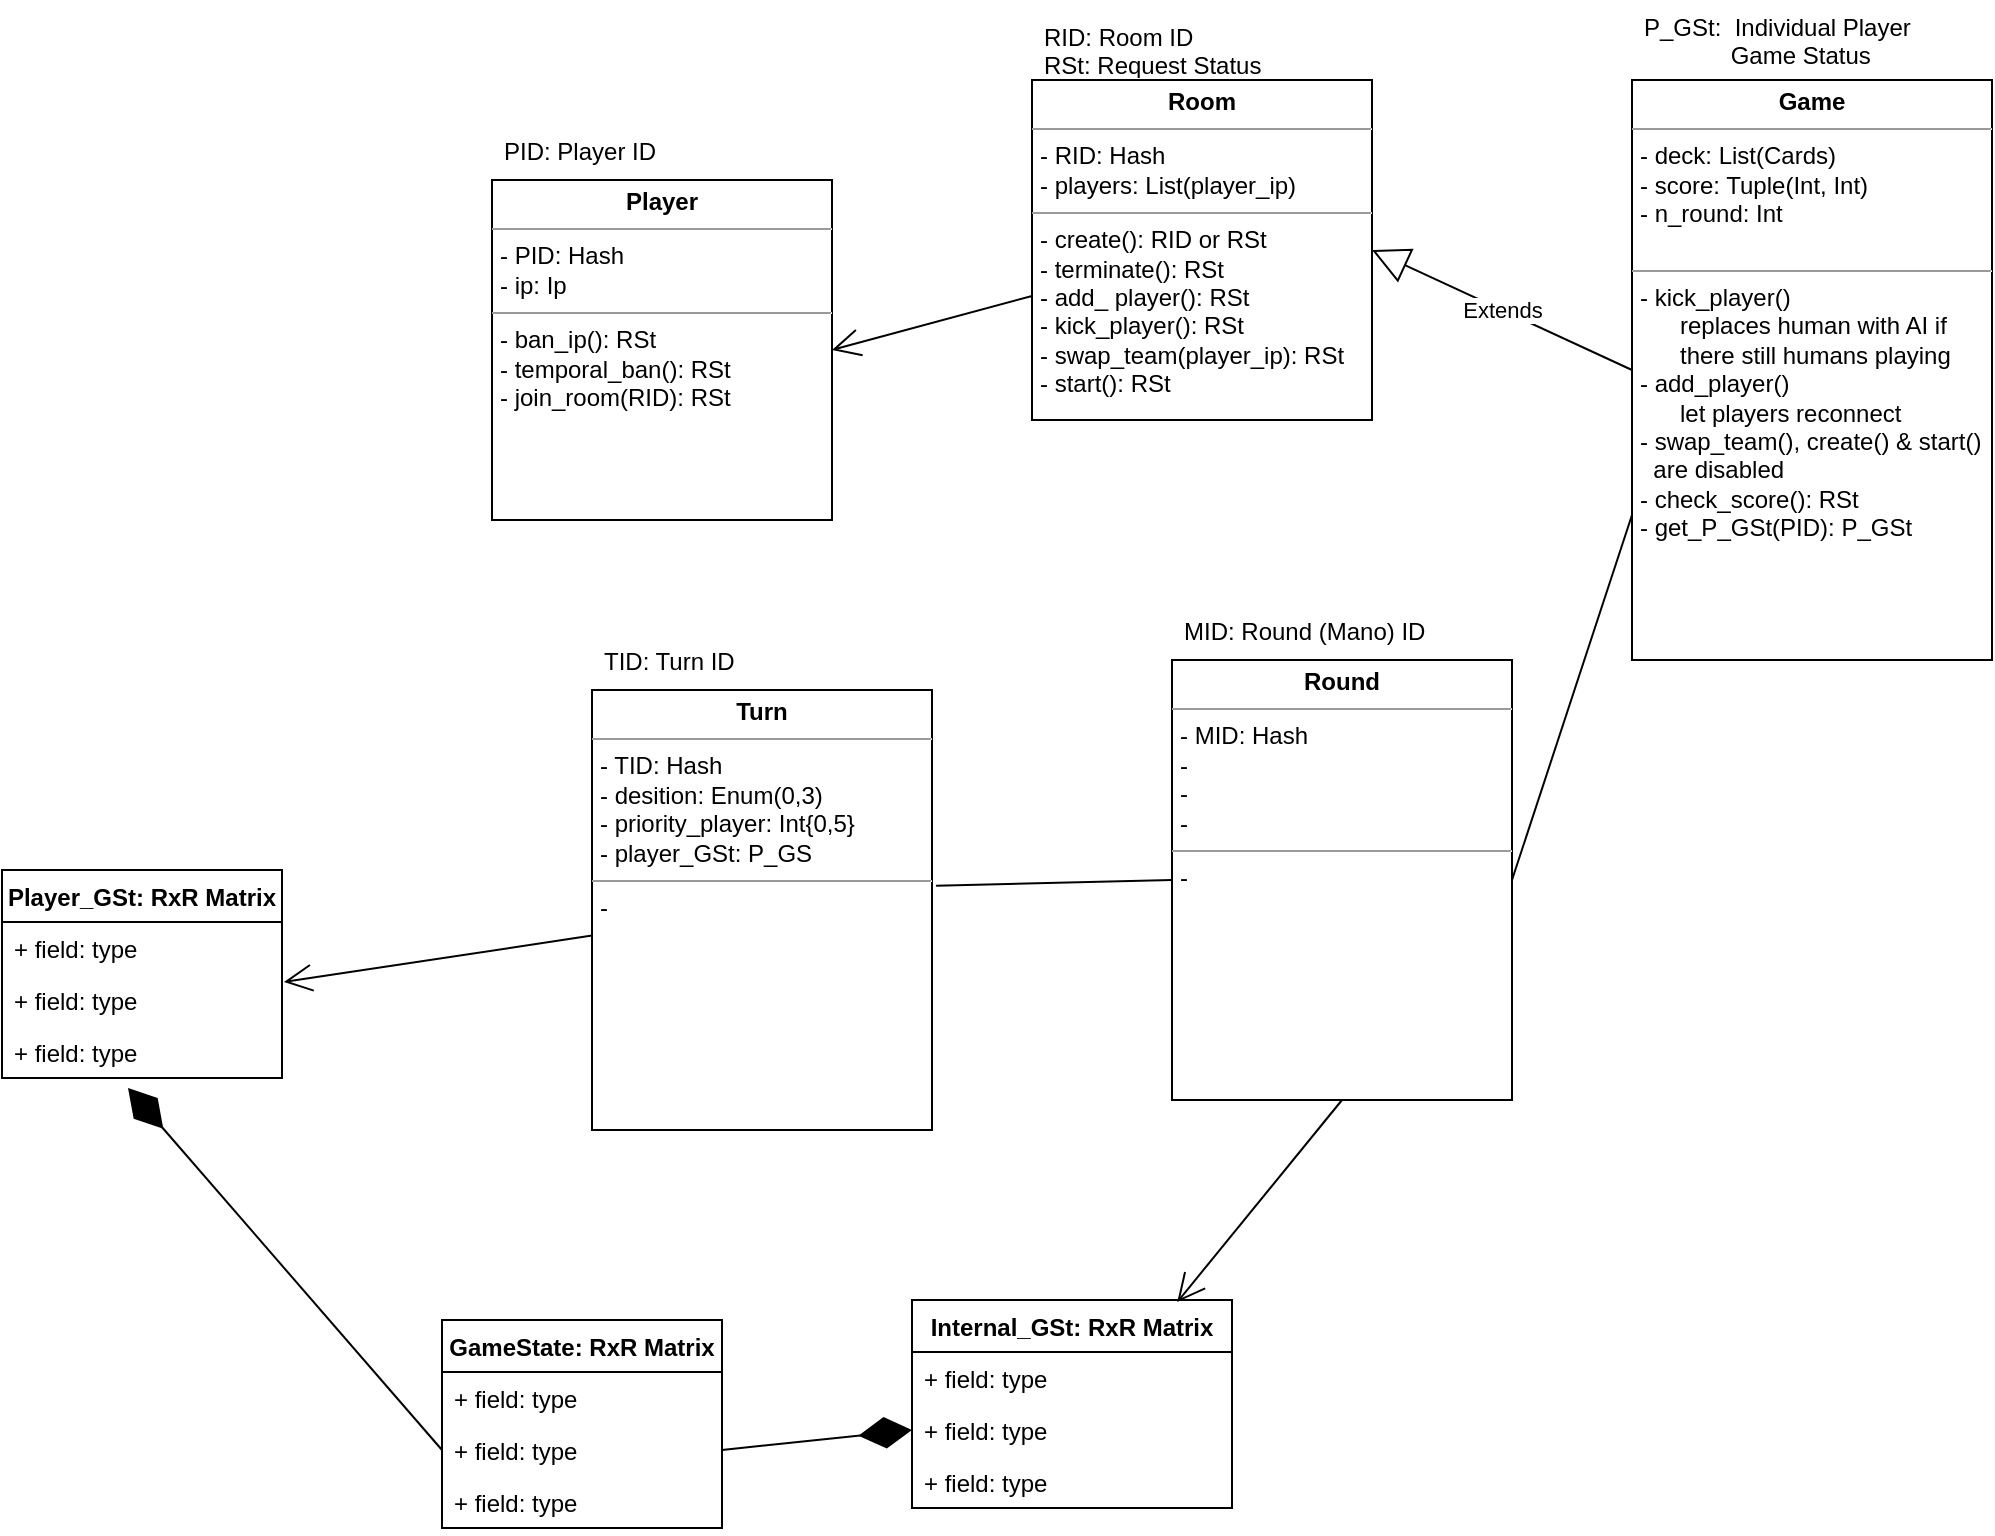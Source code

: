 <mxfile version="16.6.3" type="device"><diagram id="ZFiSSLnFbm2rVsSRGftH" name="Page-1"><mxGraphModel dx="2272" dy="772" grid="1" gridSize="10" guides="1" tooltips="1" connect="1" arrows="1" fold="1" page="1" pageScale="1" pageWidth="850" pageHeight="1100" math="0" shadow="0"><root><mxCell id="0"/><mxCell id="1" parent="0"/><mxCell id="_lA3j3wKn60LeWR-45_0-1" value="&lt;p style=&quot;margin: 0px ; margin-top: 4px ; text-align: center&quot;&gt;&lt;b&gt;Room&lt;/b&gt;&lt;/p&gt;&lt;hr size=&quot;1&quot;&gt;&lt;p style=&quot;margin: 0px ; margin-left: 4px&quot;&gt;- RID: Hash&lt;/p&gt;&lt;p style=&quot;margin: 0px ; margin-left: 4px&quot;&gt;- players: List(player_ip)&lt;/p&gt;&lt;hr size=&quot;1&quot;&gt;&lt;p style=&quot;margin: 0px ; margin-left: 4px&quot;&gt;- create(): RID or RSt&lt;/p&gt;&lt;p style=&quot;margin: 0px ; margin-left: 4px&quot;&gt;- terminate(): RSt&lt;/p&gt;&lt;p style=&quot;margin: 0px ; margin-left: 4px&quot;&gt;- add_ player(): RSt&lt;/p&gt;&lt;p style=&quot;margin: 0px ; margin-left: 4px&quot;&gt;- kick_player(): RSt&lt;/p&gt;&lt;p style=&quot;margin: 0px ; margin-left: 4px&quot;&gt;- swap_team(player_ip): RSt&lt;/p&gt;&lt;p style=&quot;margin: 0px ; margin-left: 4px&quot;&gt;- start(): RSt&lt;/p&gt;" style="verticalAlign=top;align=left;overflow=fill;fontSize=12;fontFamily=Helvetica;html=1;" vertex="1" parent="1"><mxGeometry x="340" y="350" width="170" height="170" as="geometry"/></mxCell><mxCell id="_lA3j3wKn60LeWR-45_0-3" value="&lt;p style=&quot;margin: 0px ; margin-top: 4px ; text-align: center&quot;&gt;&lt;b&gt;Game&lt;/b&gt;&lt;/p&gt;&lt;hr size=&quot;1&quot;&gt;&lt;p style=&quot;margin: 0px ; margin-left: 4px&quot;&gt;- deck: List(Cards)&lt;br&gt;&lt;/p&gt;&lt;p style=&quot;margin: 0px ; margin-left: 4px&quot;&gt;- score: Tuple(Int, Int)&lt;/p&gt;&lt;p style=&quot;margin: 0px ; margin-left: 4px&quot;&gt;- n_round: Int&lt;/p&gt;&lt;p style=&quot;margin: 0px ; margin-left: 4px&quot;&gt;&lt;br&gt;&lt;/p&gt;&lt;hr size=&quot;1&quot;&gt;&lt;p style=&quot;margin: 0px ; margin-left: 4px&quot;&gt;- kick_player()&lt;/p&gt;&lt;p style=&quot;margin: 0px ; margin-left: 4px&quot;&gt;&amp;nbsp; &amp;nbsp; &amp;nbsp; replaces human with AI&amp;nbsp;&lt;span&gt;if&amp;nbsp;&amp;nbsp;&lt;/span&gt;&lt;/p&gt;&lt;p style=&quot;margin: 0px ; margin-left: 4px&quot;&gt;&lt;span&gt;&amp;nbsp; &amp;nbsp; &amp;nbsp; there still humans playing&lt;/span&gt;&lt;/p&gt;&lt;p style=&quot;margin: 0px ; margin-left: 4px&quot;&gt;&lt;span&gt;- add_player()&lt;/span&gt;&lt;/p&gt;&lt;p style=&quot;margin: 0px ; margin-left: 4px&quot;&gt;&lt;span&gt;&amp;nbsp; &amp;nbsp; &amp;nbsp; let players reconnect&lt;/span&gt;&lt;/p&gt;&lt;p style=&quot;margin: 0px ; margin-left: 4px&quot;&gt;&lt;span&gt;- swap_team(), create() &amp;amp; start()&lt;/span&gt;&lt;/p&gt;&lt;p style=&quot;margin: 0px ; margin-left: 4px&quot;&gt;&lt;span&gt;&amp;nbsp; are disabled&lt;/span&gt;&lt;/p&gt;&lt;p style=&quot;margin: 0px ; margin-left: 4px&quot;&gt;&lt;span&gt;- check_score(): RSt&lt;/span&gt;&lt;/p&gt;&lt;p style=&quot;margin: 0px ; margin-left: 4px&quot;&gt;&lt;span&gt;- get_P_GSt(PID): P_GSt&lt;/span&gt;&lt;/p&gt;" style="verticalAlign=top;align=left;overflow=fill;fontSize=12;fontFamily=Helvetica;html=1;" vertex="1" parent="1"><mxGeometry x="640" y="350" width="180" height="290" as="geometry"/></mxCell><mxCell id="_lA3j3wKn60LeWR-45_0-4" value="Extends" style="endArrow=block;endSize=16;endFill=0;html=1;rounded=0;entryX=1;entryY=0.5;entryDx=0;entryDy=0;exitX=0;exitY=0.5;exitDx=0;exitDy=0;" edge="1" parent="1" source="_lA3j3wKn60LeWR-45_0-3" target="_lA3j3wKn60LeWR-45_0-1"><mxGeometry width="160" relative="1" as="geometry"><mxPoint x="540" y="330" as="sourcePoint"/><mxPoint x="700" y="330" as="targetPoint"/></mxGeometry></mxCell><mxCell id="_lA3j3wKn60LeWR-45_0-5" value="&lt;p style=&quot;margin: 0px ; margin-top: 4px ; text-align: center&quot;&gt;&lt;b&gt;Player&lt;/b&gt;&lt;/p&gt;&lt;hr size=&quot;1&quot;&gt;&lt;p style=&quot;margin: 0px ; margin-left: 4px&quot;&gt;- PID: Hash&lt;/p&gt;&lt;p style=&quot;margin: 0px ; margin-left: 4px&quot;&gt;- ip: Ip&lt;/p&gt;&lt;hr size=&quot;1&quot;&gt;&lt;p style=&quot;margin: 0px ; margin-left: 4px&quot;&gt;&lt;span&gt;- ban_ip(): RSt&lt;/span&gt;&lt;/p&gt;&lt;p style=&quot;margin: 0px ; margin-left: 4px&quot;&gt;&lt;span&gt;- temporal_ban(): RSt&lt;/span&gt;&lt;/p&gt;&lt;p style=&quot;margin: 0px ; margin-left: 4px&quot;&gt;&lt;span&gt;- join_room(RID): RSt&lt;/span&gt;&lt;/p&gt;" style="verticalAlign=top;align=left;overflow=fill;fontSize=12;fontFamily=Helvetica;html=1;" vertex="1" parent="1"><mxGeometry x="70" y="400" width="170" height="170" as="geometry"/></mxCell><mxCell id="_lA3j3wKn60LeWR-45_0-7" value="" style="endArrow=open;endFill=1;endSize=12;html=1;rounded=0;entryX=1;entryY=0.5;entryDx=0;entryDy=0;" edge="1" parent="1" source="_lA3j3wKn60LeWR-45_0-1" target="_lA3j3wKn60LeWR-45_0-5"><mxGeometry width="160" relative="1" as="geometry"><mxPoint x="390" y="700" as="sourcePoint"/><mxPoint x="550" y="700" as="targetPoint"/></mxGeometry></mxCell><mxCell id="_lA3j3wKn60LeWR-45_0-8" value="PID: Player ID" style="text;strokeColor=none;fillColor=none;align=left;verticalAlign=middle;spacingLeft=4;spacingRight=4;overflow=hidden;points=[[0,0.5],[1,0.5]];portConstraint=eastwest;rotatable=0;" vertex="1" parent="1"><mxGeometry x="70" y="370" width="150" height="30" as="geometry"/></mxCell><mxCell id="_lA3j3wKn60LeWR-45_0-9" value="RID: Room ID&#10;RSt: Request Status " style="text;strokeColor=none;fillColor=none;align=left;verticalAlign=middle;spacingLeft=4;spacingRight=4;overflow=hidden;points=[[0,0.5],[1,0.5]];portConstraint=eastwest;rotatable=0;" vertex="1" parent="1"><mxGeometry x="340" y="320" width="150" height="30" as="geometry"/></mxCell><mxCell id="_lA3j3wKn60LeWR-45_0-10" value="P_GSt:  Individual Player&#10;             Game Status" style="text;strokeColor=none;fillColor=none;align=left;verticalAlign=middle;spacingLeft=4;spacingRight=4;overflow=hidden;points=[[0,0.5],[1,0.5]];portConstraint=eastwest;rotatable=0;" vertex="1" parent="1"><mxGeometry x="640" y="310" width="150" height="40" as="geometry"/></mxCell><mxCell id="_lA3j3wKn60LeWR-45_0-13" value="&lt;p style=&quot;margin: 0px ; margin-top: 4px ; text-align: center&quot;&gt;&lt;b&gt;Turn&lt;/b&gt;&lt;/p&gt;&lt;hr size=&quot;1&quot;&gt;&lt;p style=&quot;margin: 0px ; margin-left: 4px&quot;&gt;- TID: Hash&lt;/p&gt;&lt;p style=&quot;margin: 0px ; margin-left: 4px&quot;&gt;- desition: Enum(0,3)&lt;/p&gt;&lt;p style=&quot;margin: 0px ; margin-left: 4px&quot;&gt;- priority_player: Int{0,5}&lt;/p&gt;&lt;p style=&quot;margin: 0px ; margin-left: 4px&quot;&gt;- player_GSt: P_GS&lt;/p&gt;&lt;hr size=&quot;1&quot;&gt;&lt;p style=&quot;margin: 0px ; margin-left: 4px&quot;&gt;-&amp;nbsp;&lt;/p&gt;" style="verticalAlign=top;align=left;overflow=fill;fontSize=12;fontFamily=Helvetica;html=1;" vertex="1" parent="1"><mxGeometry x="120" y="655" width="170" height="220" as="geometry"/></mxCell><mxCell id="_lA3j3wKn60LeWR-45_0-14" value="TID: Turn ID" style="text;strokeColor=none;fillColor=none;align=left;verticalAlign=middle;spacingLeft=4;spacingRight=4;overflow=hidden;points=[[0,0.5],[1,0.5]];portConstraint=eastwest;rotatable=0;" vertex="1" parent="1"><mxGeometry x="120" y="625" width="150" height="30" as="geometry"/></mxCell><mxCell id="_lA3j3wKn60LeWR-45_0-17" value="" style="endArrow=none;html=1;rounded=0;entryX=0;entryY=0.75;entryDx=0;entryDy=0;exitX=1;exitY=0.5;exitDx=0;exitDy=0;" edge="1" parent="1" source="_lA3j3wKn60LeWR-45_0-19" target="_lA3j3wKn60LeWR-45_0-3"><mxGeometry width="50" height="50" relative="1" as="geometry"><mxPoint x="520" y="700" as="sourcePoint"/><mxPoint x="430" y="680" as="targetPoint"/></mxGeometry></mxCell><mxCell id="_lA3j3wKn60LeWR-45_0-19" value="&lt;p style=&quot;margin: 0px ; margin-top: 4px ; text-align: center&quot;&gt;&lt;b&gt;Round&lt;/b&gt;&lt;/p&gt;&lt;hr size=&quot;1&quot;&gt;&lt;p style=&quot;margin: 0px ; margin-left: 4px&quot;&gt;- MID: Hash&lt;/p&gt;&lt;p style=&quot;margin: 0px ; margin-left: 4px&quot;&gt;-&amp;nbsp;&lt;/p&gt;&lt;p style=&quot;margin: 0px ; margin-left: 4px&quot;&gt;-&amp;nbsp;&lt;/p&gt;&lt;p style=&quot;margin: 0px ; margin-left: 4px&quot;&gt;-&amp;nbsp;&lt;/p&gt;&lt;hr size=&quot;1&quot;&gt;&lt;p style=&quot;margin: 0px ; margin-left: 4px&quot;&gt;-&amp;nbsp;&lt;/p&gt;" style="verticalAlign=top;align=left;overflow=fill;fontSize=12;fontFamily=Helvetica;html=1;" vertex="1" parent="1"><mxGeometry x="410" y="640" width="170" height="220" as="geometry"/></mxCell><mxCell id="_lA3j3wKn60LeWR-45_0-20" value="MID: Round (Mano) ID" style="text;strokeColor=none;fillColor=none;align=left;verticalAlign=middle;spacingLeft=4;spacingRight=4;overflow=hidden;points=[[0,0.5],[1,0.5]];portConstraint=eastwest;rotatable=0;" vertex="1" parent="1"><mxGeometry x="410" y="610" width="150" height="30" as="geometry"/></mxCell><mxCell id="_lA3j3wKn60LeWR-45_0-21" value="Internal_GSt: RxR Matrix" style="swimlane;fontStyle=1;childLayout=stackLayout;horizontal=1;startSize=26;fillColor=none;horizontalStack=0;resizeParent=1;resizeParentMax=0;resizeLast=0;collapsible=1;marginBottom=0;" vertex="1" parent="1"><mxGeometry x="280" y="960" width="160" height="104" as="geometry"/></mxCell><mxCell id="_lA3j3wKn60LeWR-45_0-22" value="+ field: type" style="text;strokeColor=none;fillColor=none;align=left;verticalAlign=top;spacingLeft=4;spacingRight=4;overflow=hidden;rotatable=0;points=[[0,0.5],[1,0.5]];portConstraint=eastwest;" vertex="1" parent="_lA3j3wKn60LeWR-45_0-21"><mxGeometry y="26" width="160" height="26" as="geometry"/></mxCell><mxCell id="_lA3j3wKn60LeWR-45_0-23" value="+ field: type" style="text;strokeColor=none;fillColor=none;align=left;verticalAlign=top;spacingLeft=4;spacingRight=4;overflow=hidden;rotatable=0;points=[[0,0.5],[1,0.5]];portConstraint=eastwest;" vertex="1" parent="_lA3j3wKn60LeWR-45_0-21"><mxGeometry y="52" width="160" height="26" as="geometry"/></mxCell><mxCell id="_lA3j3wKn60LeWR-45_0-24" value="+ field: type" style="text;strokeColor=none;fillColor=none;align=left;verticalAlign=top;spacingLeft=4;spacingRight=4;overflow=hidden;rotatable=0;points=[[0,0.5],[1,0.5]];portConstraint=eastwest;" vertex="1" parent="_lA3j3wKn60LeWR-45_0-21"><mxGeometry y="78" width="160" height="26" as="geometry"/></mxCell><mxCell id="_lA3j3wKn60LeWR-45_0-26" value="" style="endArrow=open;endFill=1;endSize=12;html=1;rounded=0;exitX=0.5;exitY=1;exitDx=0;exitDy=0;entryX=0.829;entryY=0.01;entryDx=0;entryDy=0;entryPerimeter=0;" edge="1" parent="1" source="_lA3j3wKn60LeWR-45_0-19" target="_lA3j3wKn60LeWR-45_0-21"><mxGeometry width="160" relative="1" as="geometry"><mxPoint x="215" y="885" as="sourcePoint"/><mxPoint x="330" y="980" as="targetPoint"/></mxGeometry></mxCell><mxCell id="_lA3j3wKn60LeWR-45_0-28" value="Player_GSt: RxR Matrix" style="swimlane;fontStyle=1;childLayout=stackLayout;horizontal=1;startSize=26;fillColor=none;horizontalStack=0;resizeParent=1;resizeParentMax=0;resizeLast=0;collapsible=1;marginBottom=0;" vertex="1" parent="1"><mxGeometry x="-175" y="745" width="140" height="104" as="geometry"/></mxCell><mxCell id="_lA3j3wKn60LeWR-45_0-29" value="+ field: type" style="text;strokeColor=none;fillColor=none;align=left;verticalAlign=top;spacingLeft=4;spacingRight=4;overflow=hidden;rotatable=0;points=[[0,0.5],[1,0.5]];portConstraint=eastwest;" vertex="1" parent="_lA3j3wKn60LeWR-45_0-28"><mxGeometry y="26" width="140" height="26" as="geometry"/></mxCell><mxCell id="_lA3j3wKn60LeWR-45_0-30" value="+ field: type" style="text;strokeColor=none;fillColor=none;align=left;verticalAlign=top;spacingLeft=4;spacingRight=4;overflow=hidden;rotatable=0;points=[[0,0.5],[1,0.5]];portConstraint=eastwest;" vertex="1" parent="_lA3j3wKn60LeWR-45_0-28"><mxGeometry y="52" width="140" height="26" as="geometry"/></mxCell><mxCell id="_lA3j3wKn60LeWR-45_0-31" value="+ field: type" style="text;strokeColor=none;fillColor=none;align=left;verticalAlign=top;spacingLeft=4;spacingRight=4;overflow=hidden;rotatable=0;points=[[0,0.5],[1,0.5]];portConstraint=eastwest;" vertex="1" parent="_lA3j3wKn60LeWR-45_0-28"><mxGeometry y="78" width="140" height="26" as="geometry"/></mxCell><mxCell id="_lA3j3wKn60LeWR-45_0-32" value="" style="endArrow=open;endFill=1;endSize=12;html=1;rounded=0;entryX=1.007;entryY=0.154;entryDx=0;entryDy=0;entryPerimeter=0;" edge="1" parent="1" target="_lA3j3wKn60LeWR-45_0-30" source="_lA3j3wKn60LeWR-45_0-13"><mxGeometry width="160" relative="1" as="geometry"><mxPoint x="-250" y="660" as="sourcePoint"/><mxPoint x="85" y="585" as="targetPoint"/></mxGeometry></mxCell><mxCell id="_lA3j3wKn60LeWR-45_0-33" value="GameState: RxR Matrix" style="swimlane;fontStyle=1;childLayout=stackLayout;horizontal=1;startSize=26;fillColor=none;horizontalStack=0;resizeParent=1;resizeParentMax=0;resizeLast=0;collapsible=1;marginBottom=0;" vertex="1" parent="1"><mxGeometry x="45" y="970" width="140" height="104" as="geometry"/></mxCell><mxCell id="_lA3j3wKn60LeWR-45_0-34" value="+ field: type" style="text;strokeColor=none;fillColor=none;align=left;verticalAlign=top;spacingLeft=4;spacingRight=4;overflow=hidden;rotatable=0;points=[[0,0.5],[1,0.5]];portConstraint=eastwest;" vertex="1" parent="_lA3j3wKn60LeWR-45_0-33"><mxGeometry y="26" width="140" height="26" as="geometry"/></mxCell><mxCell id="_lA3j3wKn60LeWR-45_0-35" value="+ field: type" style="text;strokeColor=none;fillColor=none;align=left;verticalAlign=top;spacingLeft=4;spacingRight=4;overflow=hidden;rotatable=0;points=[[0,0.5],[1,0.5]];portConstraint=eastwest;" vertex="1" parent="_lA3j3wKn60LeWR-45_0-33"><mxGeometry y="52" width="140" height="26" as="geometry"/></mxCell><mxCell id="_lA3j3wKn60LeWR-45_0-36" value="+ field: type" style="text;strokeColor=none;fillColor=none;align=left;verticalAlign=top;spacingLeft=4;spacingRight=4;overflow=hidden;rotatable=0;points=[[0,0.5],[1,0.5]];portConstraint=eastwest;" vertex="1" parent="_lA3j3wKn60LeWR-45_0-33"><mxGeometry y="78" width="140" height="26" as="geometry"/></mxCell><mxCell id="_lA3j3wKn60LeWR-45_0-40" value="" style="endArrow=none;html=1;rounded=0;exitX=1.012;exitY=0.445;exitDx=0;exitDy=0;exitPerimeter=0;entryX=0;entryY=0.5;entryDx=0;entryDy=0;" edge="1" parent="1" source="_lA3j3wKn60LeWR-45_0-13" target="_lA3j3wKn60LeWR-45_0-19"><mxGeometry width="50" height="50" relative="1" as="geometry"><mxPoint x="500" y="810" as="sourcePoint"/><mxPoint x="550" y="760" as="targetPoint"/></mxGeometry></mxCell><mxCell id="_lA3j3wKn60LeWR-45_0-43" value="" style="endArrow=diamondThin;endFill=1;endSize=24;html=1;rounded=0;exitX=1;exitY=0.5;exitDx=0;exitDy=0;entryX=0;entryY=0.5;entryDx=0;entryDy=0;" edge="1" parent="1" source="_lA3j3wKn60LeWR-45_0-35" target="_lA3j3wKn60LeWR-45_0-23"><mxGeometry width="160" relative="1" as="geometry"><mxPoint x="360" y="890" as="sourcePoint"/><mxPoint x="240" y="1130" as="targetPoint"/></mxGeometry></mxCell><mxCell id="_lA3j3wKn60LeWR-45_0-42" value="" style="endArrow=diamondThin;endFill=1;endSize=24;html=1;rounded=0;exitX=0;exitY=0.5;exitDx=0;exitDy=0;entryX=0.45;entryY=1.192;entryDx=0;entryDy=0;entryPerimeter=0;" edge="1" parent="1" source="_lA3j3wKn60LeWR-45_0-35" target="_lA3j3wKn60LeWR-45_0-31"><mxGeometry width="160" relative="1" as="geometry"><mxPoint x="360" y="890" as="sourcePoint"/><mxPoint x="520" y="890" as="targetPoint"/></mxGeometry></mxCell></root></mxGraphModel></diagram></mxfile>